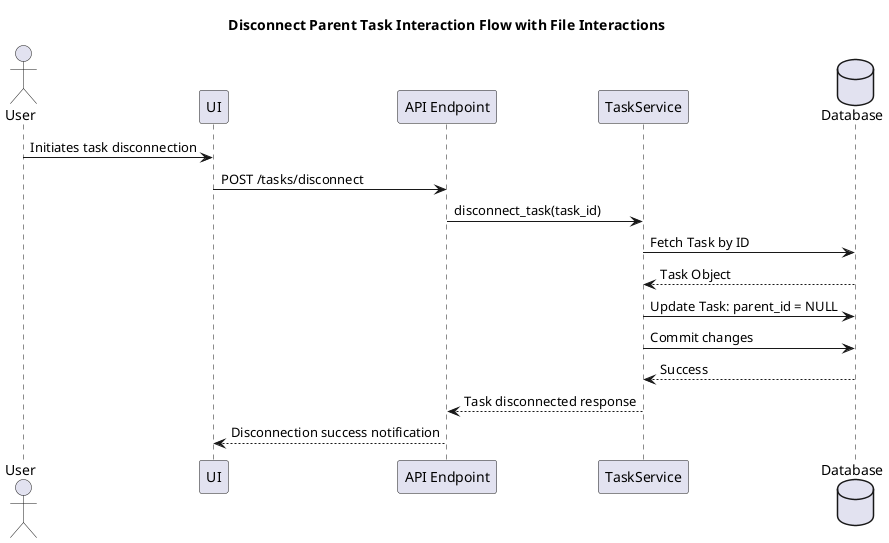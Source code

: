 @startuml name
title Disconnect Parent Task Interaction Flow with File Interactions

actor User
participant "UI" as UI
participant "API Endpoint" as API
participant "TaskService" as Service
database "Database" as DB

User -> UI: Initiates task disconnection
UI -> API: POST /tasks/disconnect
API -> Service: disconnect_task(task_id)
Service -> DB: Fetch Task by ID
DB --> Service: Task Object
Service -> DB: Update Task: parent_id = NULL
Service -> DB: Commit changes
DB --> Service: Success
Service --> API: Task disconnected response
API --> UI: Disconnection success notification
@enduml